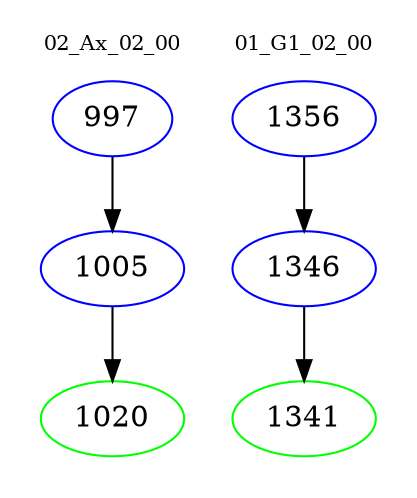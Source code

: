 digraph{
subgraph cluster_0 {
color = white
label = "02_Ax_02_00";
fontsize=10;
T0_997 [label="997", color="blue"]
T0_997 -> T0_1005 [color="black"]
T0_1005 [label="1005", color="blue"]
T0_1005 -> T0_1020 [color="black"]
T0_1020 [label="1020", color="green"]
}
subgraph cluster_1 {
color = white
label = "01_G1_02_00";
fontsize=10;
T1_1356 [label="1356", color="blue"]
T1_1356 -> T1_1346 [color="black"]
T1_1346 [label="1346", color="blue"]
T1_1346 -> T1_1341 [color="black"]
T1_1341 [label="1341", color="green"]
}
}
